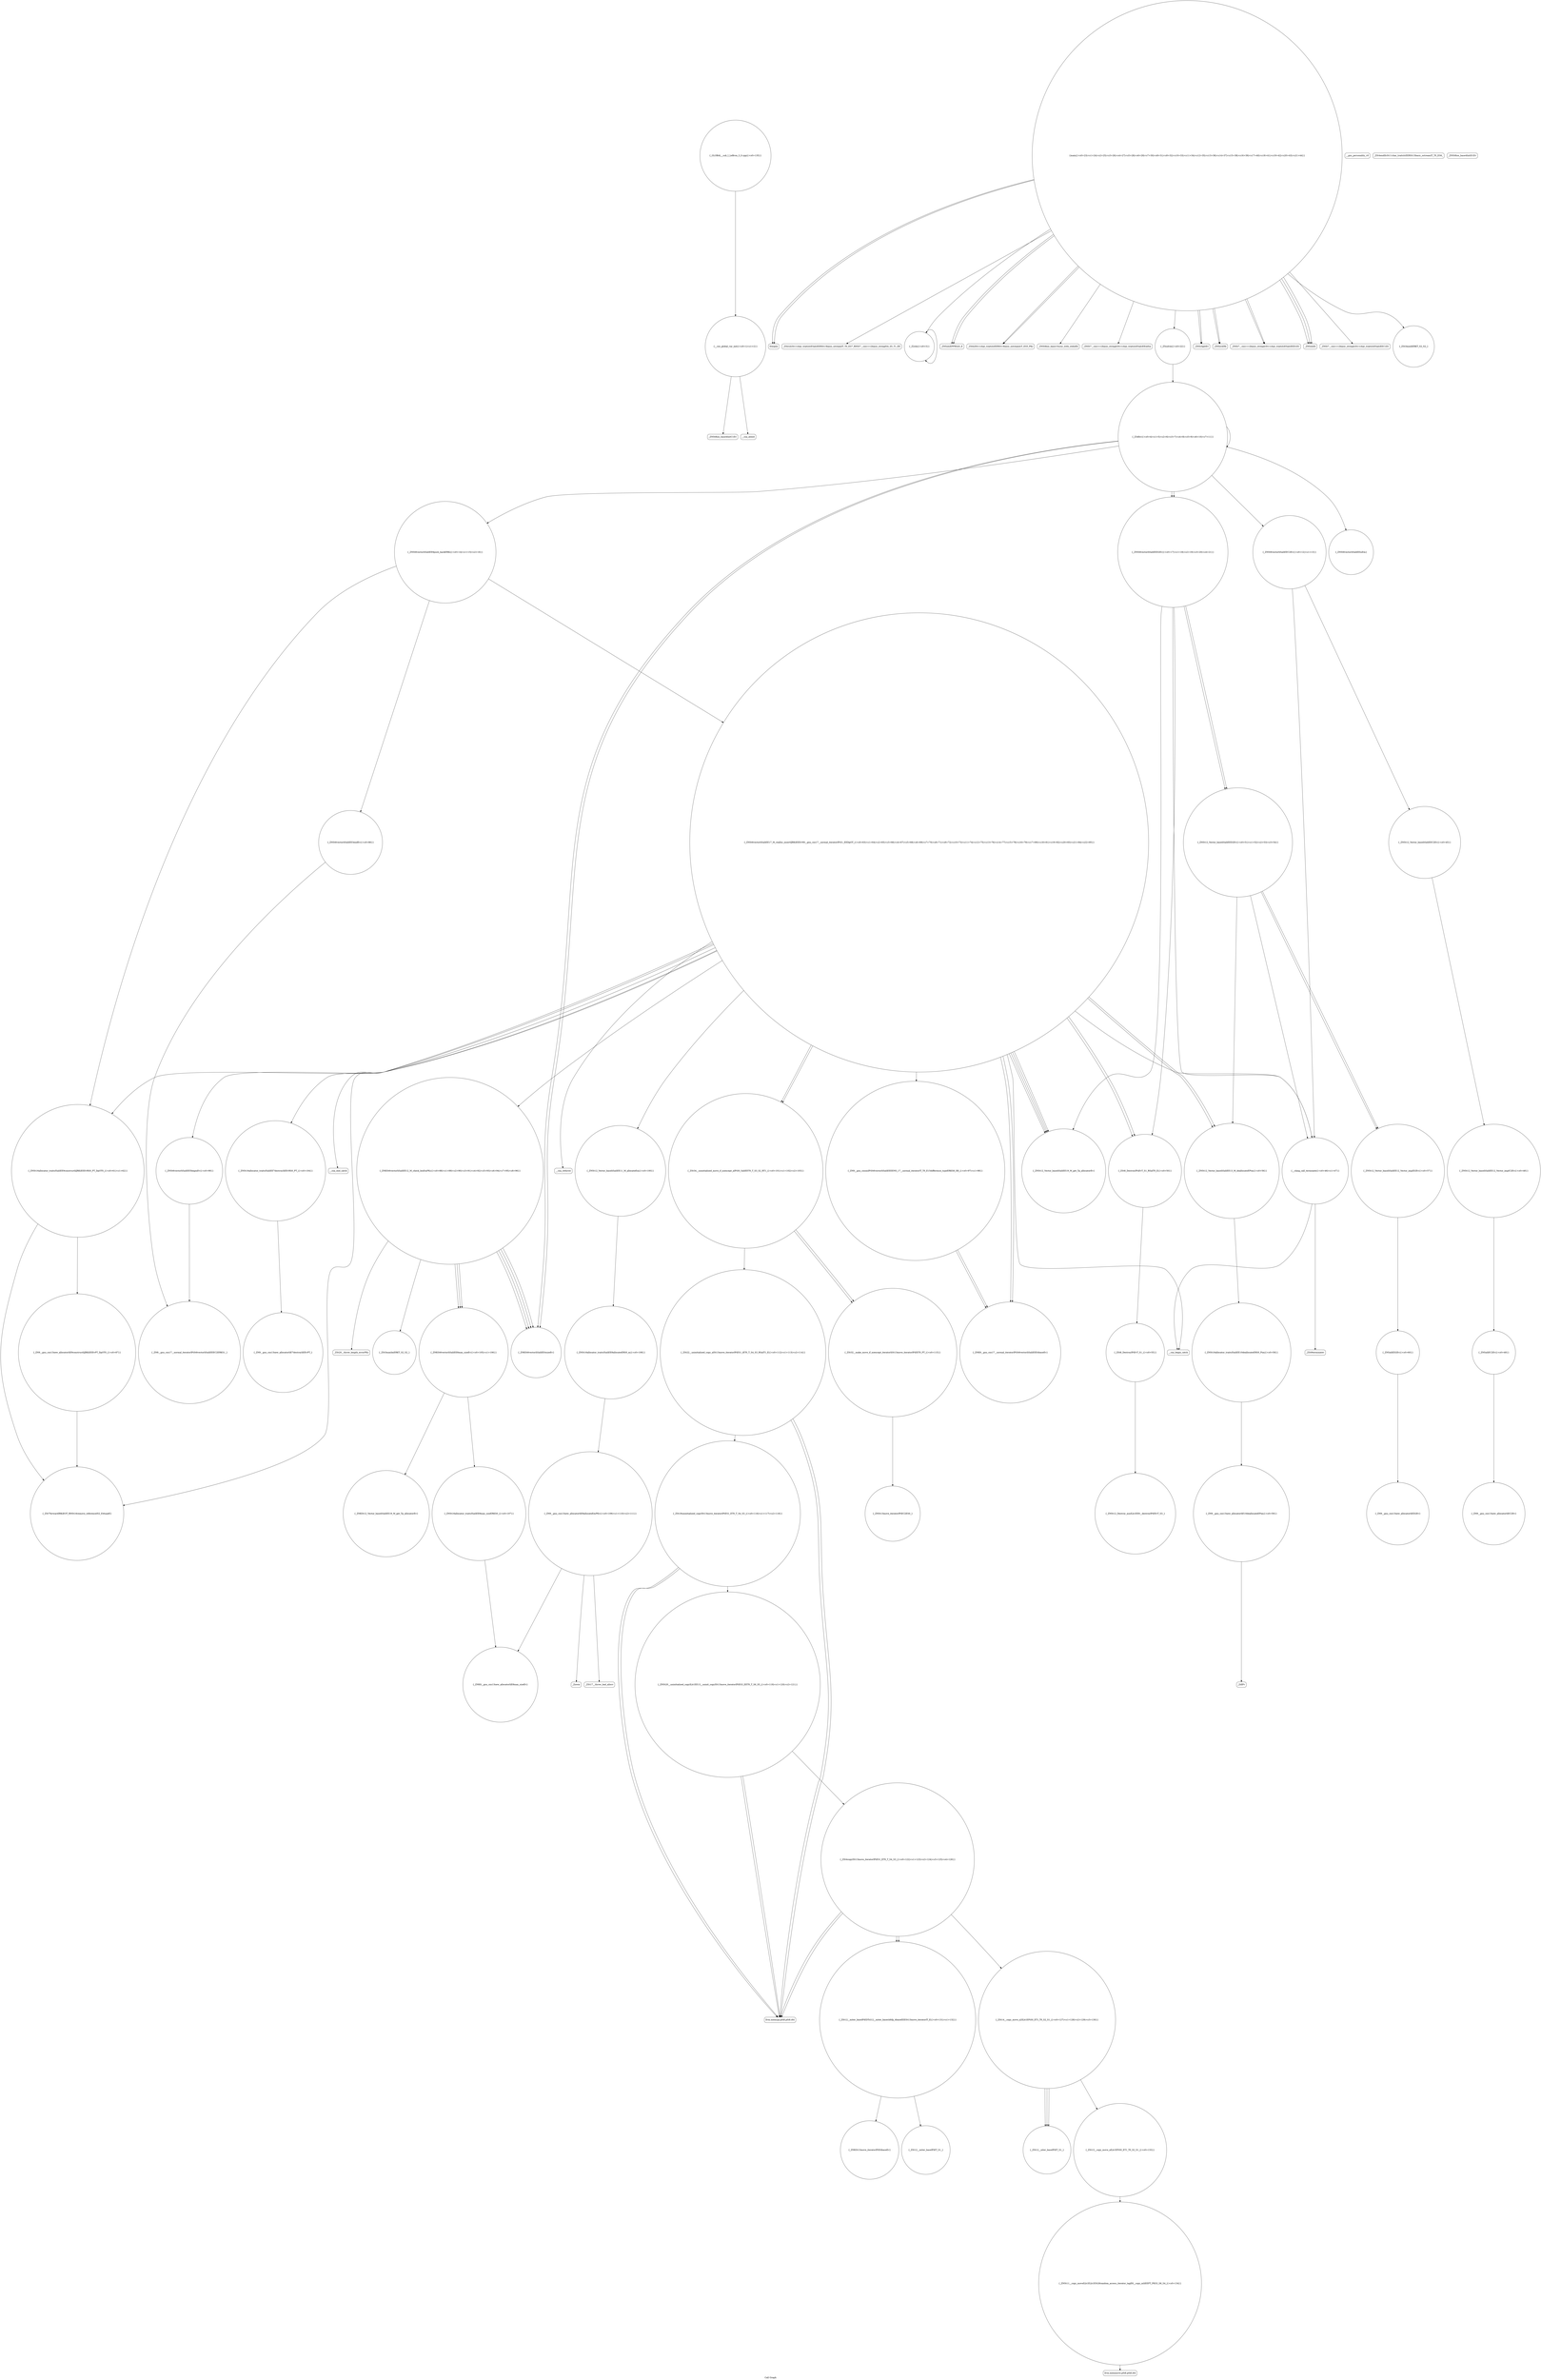 digraph "Call Graph" {
	label="Call Graph";

	Node0x559103a862c0 [shape=record,shape=circle,label="{__cxx_global_var_init|{<s0>1|<s1>2}}"];
	Node0x559103a862c0:s0 -> Node0x559103a86340[color=black];
	Node0x559103a862c0:s1 -> Node0x559103a86440[color=black];
	Node0x559103a87940 [shape=record,shape=circle,label="{_ZN9__gnu_cxx13new_allocatorIiED2Ev}"];
	Node0x559103a86640 [shape=record,shape=circle,label="{_ZNSt6vectorIiSaIiEE9push_backERKi|{<s0>14|<s1>15|<s2>16}}"];
	Node0x559103a86640:s0 -> Node0x559103a879c0[color=black];
	Node0x559103a86640:s1 -> Node0x559103a88ae0[color=black];
	Node0x559103a86640:s2 -> Node0x559103a87a40[color=black];
	Node0x559103a88ce0 [shape=record,shape=circle,label="{_ZN9__gnu_cxxmiIPiSt6vectorIiSaIiEEEENS_17__normal_iteratorIT_T0_E15difference_typeERKS8_SB_|{<s0>97|<s1>98}}"];
	Node0x559103a88ce0:s0 -> Node0x559103a88ee0[color=black];
	Node0x559103a88ce0:s1 -> Node0x559103a88ee0[color=black];
	Node0x559103a869c0 [shape=record,shape=Mrecord,label="{freopen}"];
	Node0x559103a89060 [shape=record,shape=Mrecord,label="{__cxa_end_catch}"];
	Node0x559103a86d40 [shape=record,shape=Mrecord,label="{_ZStrsIcSt11char_traitsIcESaIcEERSt13basic_istreamIT_T0_ES7_RNSt7__cxx1112basic_stringIS4_S5_T1_EE}"];
	Node0x559103a893e0 [shape=record,shape=circle,label="{_ZN9__gnu_cxx17__normal_iteratorIPiSt6vectorIiSaIiEEEC2ERKS1_}"];
	Node0x559103a870c0 [shape=record,shape=circle,label="{__clang_call_terminate|{<s0>46|<s1>47}}"];
	Node0x559103a870c0:s0 -> Node0x559103a87140[color=black];
	Node0x559103a870c0:s1 -> Node0x559103a871c0[color=black];
	Node0x559103a89760 [shape=record,shape=circle,label="{_ZSt18uninitialized_copyISt13move_iteratorIPiES1_ET0_T_S4_S3_|{<s0>116|<s1>117|<s2>118}}"];
	Node0x559103a89760:s0 -> Node0x559103a897e0[color=black];
	Node0x559103a89760:s1 -> Node0x559103a897e0[color=black];
	Node0x559103a89760:s2 -> Node0x559103a89860[color=black];
	Node0x559103a87440 [shape=record,shape=circle,label="{_ZNSt12_Vector_baseIiSaIiEE19_M_get_Tp_allocatorEv}"];
	Node0x559103a89ae0 [shape=record,shape=circle,label="{_ZSt12__niter_baseIPiET_S1_}"];
	Node0x559103a877c0 [shape=record,shape=circle,label="{_ZN9__gnu_cxx13new_allocatorIiE10deallocateEPim|{<s0>59}}"];
	Node0x559103a877c0:s0 -> Node0x559103a87840[color=black];
	Node0x559103a89e60 [shape=record,shape=circle,label="{_GLOBAL__sub_I_LeBron_3_0.cpp|{<s0>135}}"];
	Node0x559103a89e60:s0 -> Node0x559103a862c0[color=black];
	Node0x559103a864c0 [shape=record,shape=circle,label="{_Z2cbi|{<s0>3}}"];
	Node0x559103a864c0:s0 -> Node0x559103a864c0[color=black];
	Node0x559103a88b60 [shape=record,shape=circle,label="{_ZN9__gnu_cxx13new_allocatorIiE9constructIiJRKiEEEvPT_DpOT0_|{<s0>87}}"];
	Node0x559103a88b60:s0 -> Node0x559103a88be0[color=black];
	Node0x559103a86840 [shape=record,shape=circle,label="{_ZNSt6vectorIiSaIiEED2Ev|{<s0>17|<s1>18|<s2>19|<s3>20|<s4>21}}"];
	Node0x559103a86840:s0 -> Node0x559103a87440[color=black];
	Node0x559103a86840:s1 -> Node0x559103a873c0[color=black];
	Node0x559103a86840:s2 -> Node0x559103a874c0[color=black];
	Node0x559103a86840:s3 -> Node0x559103a874c0[color=black];
	Node0x559103a86840:s4 -> Node0x559103a870c0[color=black];
	Node0x559103a88ee0 [shape=record,shape=circle,label="{_ZNK9__gnu_cxx17__normal_iteratorIPiSt6vectorIiSaIiEEE4baseEv}"];
	Node0x559103a86bc0 [shape=record,shape=Mrecord,label="{_ZNSolsEPFRSoS_E}"];
	Node0x559103a89260 [shape=record,shape=circle,label="{_ZNSt16allocator_traitsISaIiEE8max_sizeERKS0_|{<s0>107}}"];
	Node0x559103a89260:s0 -> Node0x559103a89360[color=black];
	Node0x559103a86f40 [shape=record,shape=Mrecord,label="{_ZStlsISt11char_traitsIcEERSt13basic_ostreamIcT_ES5_PKc}"];
	Node0x559103a895e0 [shape=record,shape=Mrecord,label="{_Znwm}"];
	Node0x559103a872c0 [shape=record,shape=circle,label="{_ZNSaIiEC2Ev|{<s0>49}}"];
	Node0x559103a872c0:s0 -> Node0x559103a87340[color=black];
	Node0x559103a89960 [shape=record,shape=circle,label="{_ZSt14__copy_move_a2ILb1EPiS0_ET1_T0_S2_S1_|{<s0>127|<s1>128|<s2>129|<s3>130}}"];
	Node0x559103a89960:s0 -> Node0x559103a89ae0[color=black];
	Node0x559103a89960:s1 -> Node0x559103a89ae0[color=black];
	Node0x559103a89960:s2 -> Node0x559103a89ae0[color=black];
	Node0x559103a89960:s3 -> Node0x559103a89a60[color=black];
	Node0x559103a87640 [shape=record,shape=circle,label="{_ZNSt12_Vector_baseIiSaIiEE13_M_deallocateEPim|{<s0>56}}"];
	Node0x559103a87640:s0 -> Node0x559103a87740[color=black];
	Node0x559103a89ce0 [shape=record,shape=circle,label="{_ZNKSt13move_iteratorIPiE4baseEv}"];
	Node0x559103a86340 [shape=record,shape=Mrecord,label="{_ZNSt8ios_base4InitC1Ev}"];
	Node0x559103a879c0 [shape=record,shape=circle,label="{_ZNSt16allocator_traitsISaIiEE9constructIiJRKiEEEvRS0_PT_DpOT0_|{<s0>61|<s1>62}}"];
	Node0x559103a879c0:s0 -> Node0x559103a88be0[color=black];
	Node0x559103a879c0:s1 -> Node0x559103a88b60[color=black];
	Node0x559103a866c0 [shape=record,shape=Mrecord,label="{__gxx_personality_v0}"];
	Node0x559103a88d60 [shape=record,shape=circle,label="{_ZNSt6vectorIiSaIiEE5beginEv|{<s0>99}}"];
	Node0x559103a88d60:s0 -> Node0x559103a893e0[color=black];
	Node0x559103a86a40 [shape=record,shape=Mrecord,label="{_ZNSt8ios_base15sync_with_stdioEb}"];
	Node0x559103a890e0 [shape=record,shape=circle,label="{_ZNKSt6vectorIiSaIiEE8max_sizeEv|{<s0>105|<s1>106}}"];
	Node0x559103a890e0:s0 -> Node0x559103a892e0[color=black];
	Node0x559103a890e0:s1 -> Node0x559103a89260[color=black];
	Node0x559103a86dc0 [shape=record,shape=Mrecord,label="{_ZNSt7__cxx1112basic_stringIcSt11char_traitsIcESaIcEEixEm}"];
	Node0x559103a89460 [shape=record,shape=circle,label="{_ZNSt16allocator_traitsISaIiEE8allocateERS0_m|{<s0>108}}"];
	Node0x559103a89460:s0 -> Node0x559103a894e0[color=black];
	Node0x559103a87140 [shape=record,shape=Mrecord,label="{__cxa_begin_catch}"];
	Node0x559103a897e0 [shape=record,shape=Mrecord,label="{llvm.memcpy.p0i8.p0i8.i64}"];
	Node0x559103a874c0 [shape=record,shape=circle,label="{_ZNSt12_Vector_baseIiSaIiEED2Ev|{<s0>51|<s1>52|<s2>53|<s3>54}}"];
	Node0x559103a874c0:s0 -> Node0x559103a87640[color=black];
	Node0x559103a874c0:s1 -> Node0x559103a876c0[color=black];
	Node0x559103a874c0:s2 -> Node0x559103a876c0[color=black];
	Node0x559103a874c0:s3 -> Node0x559103a870c0[color=black];
	Node0x559103a89b60 [shape=record,shape=circle,label="{_ZNSt11__copy_moveILb1ELb1ESt26random_access_iterator_tagE8__copy_mIiEEPT_PKS3_S6_S4_|{<s0>134}}"];
	Node0x559103a89b60:s0 -> Node0x559103a89be0[color=black];
	Node0x559103a87840 [shape=record,shape=Mrecord,label="{_ZdlPv}"];
	Node0x559103a86540 [shape=record,shape=circle,label="{_Z3dfsv|{<s0>4|<s1>5|<s2>6|<s3>7|<s4>8|<s5>9|<s6>10|<s7>11}}"];
	Node0x559103a86540:s0 -> Node0x559103a865c0[color=black];
	Node0x559103a86540:s1 -> Node0x559103a86640[color=black];
	Node0x559103a86540:s2 -> Node0x559103a86840[color=black];
	Node0x559103a86540:s3 -> Node0x559103a86740[color=black];
	Node0x559103a86540:s4 -> Node0x559103a86740[color=black];
	Node0x559103a86540:s5 -> Node0x559103a867c0[color=black];
	Node0x559103a86540:s6 -> Node0x559103a86540[color=black];
	Node0x559103a86540:s7 -> Node0x559103a86840[color=black];
	Node0x559103a88be0 [shape=record,shape=circle,label="{_ZSt7forwardIRKiEOT_RNSt16remove_referenceIS2_E4typeE}"];
	Node0x559103a868c0 [shape=record,shape=circle,label="{_Z5solvei|{<s0>22}}"];
	Node0x559103a868c0:s0 -> Node0x559103a86540[color=black];
	Node0x559103a88f60 [shape=record,shape=circle,label="{_ZNSt16allocator_traitsISaIiEE7destroyIiEEvRS0_PT_|{<s0>104}}"];
	Node0x559103a88f60:s0 -> Node0x559103a89de0[color=black];
	Node0x559103a86c40 [shape=record,shape=Mrecord,label="{_ZSt4endlIcSt11char_traitsIcEERSt13basic_ostreamIT_T0_ES6_}"];
	Node0x559103a892e0 [shape=record,shape=circle,label="{_ZNKSt12_Vector_baseIiSaIiEE19_M_get_Tp_allocatorEv}"];
	Node0x559103a86fc0 [shape=record,shape=Mrecord,label="{_ZNSi3getEv}"];
	Node0x559103a89660 [shape=record,shape=circle,label="{_ZSt22__uninitialized_copy_aISt13move_iteratorIPiES1_iET0_T_S4_S3_RSaIT1_E|{<s0>112|<s1>113|<s2>114}}"];
	Node0x559103a89660:s0 -> Node0x559103a897e0[color=black];
	Node0x559103a89660:s1 -> Node0x559103a897e0[color=black];
	Node0x559103a89660:s2 -> Node0x559103a89760[color=black];
	Node0x559103a87340 [shape=record,shape=circle,label="{_ZN9__gnu_cxx13new_allocatorIiEC2Ev}"];
	Node0x559103a899e0 [shape=record,shape=circle,label="{_ZSt12__miter_baseIPiEDTcl12__miter_basecldtfp_4baseEEESt13move_iteratorIT_E|{<s0>131|<s1>132}}"];
	Node0x559103a899e0:s0 -> Node0x559103a89ce0[color=black];
	Node0x559103a899e0:s1 -> Node0x559103a89c60[color=black];
	Node0x559103a876c0 [shape=record,shape=circle,label="{_ZNSt12_Vector_baseIiSaIiEE12_Vector_implD2Ev|{<s0>57}}"];
	Node0x559103a876c0:s0 -> Node0x559103a878c0[color=black];
	Node0x559103a89d60 [shape=record,shape=circle,label="{_ZNSt13move_iteratorIPiEC2ES0_}"];
	Node0x559103a863c0 [shape=record,shape=Mrecord,label="{_ZNSt8ios_base4InitD1Ev}"];
	Node0x559103a87a40 [shape=record,shape=circle,label="{_ZNSt6vectorIiSaIiEE17_M_realloc_insertIJRKiEEEvN9__gnu_cxx17__normal_iteratorIPiS1_EEDpOT_|{<s0>63|<s1>64|<s2>65|<s3>66|<s4>67|<s5>68|<s6>69|<s7>70|<s8>71|<s9>72|<s10>73|<s11>74|<s12>75|<s13>76|<s14>77|<s15>78|<s16>79|<s17>80|<s18>81|<s19>82|<s20>83|<s21>84|<s22>85}}"];
	Node0x559103a87a40:s0 -> Node0x559103a88c60[color=black];
	Node0x559103a87a40:s1 -> Node0x559103a88d60[color=black];
	Node0x559103a87a40:s2 -> Node0x559103a88ce0[color=black];
	Node0x559103a87a40:s3 -> Node0x559103a88de0[color=black];
	Node0x559103a87a40:s4 -> Node0x559103a88be0[color=black];
	Node0x559103a87a40:s5 -> Node0x559103a879c0[color=black];
	Node0x559103a87a40:s6 -> Node0x559103a88ee0[color=black];
	Node0x559103a87a40:s7 -> Node0x559103a87440[color=black];
	Node0x559103a87a40:s8 -> Node0x559103a88e60[color=black];
	Node0x559103a87a40:s9 -> Node0x559103a88ee0[color=black];
	Node0x559103a87a40:s10 -> Node0x559103a87440[color=black];
	Node0x559103a87a40:s11 -> Node0x559103a88e60[color=black];
	Node0x559103a87a40:s12 -> Node0x559103a87140[color=black];
	Node0x559103a87a40:s13 -> Node0x559103a88f60[color=black];
	Node0x559103a87a40:s14 -> Node0x559103a89060[color=black];
	Node0x559103a87a40:s15 -> Node0x559103a87440[color=black];
	Node0x559103a87a40:s16 -> Node0x559103a873c0[color=black];
	Node0x559103a87a40:s17 -> Node0x559103a87640[color=black];
	Node0x559103a87a40:s18 -> Node0x559103a88fe0[color=black];
	Node0x559103a87a40:s19 -> Node0x559103a87440[color=black];
	Node0x559103a87a40:s20 -> Node0x559103a873c0[color=black];
	Node0x559103a87a40:s21 -> Node0x559103a87640[color=black];
	Node0x559103a87a40:s22 -> Node0x559103a870c0[color=black];
	Node0x559103a86740 [shape=record,shape=circle,label="{_ZNKSt6vectorIiSaIiEE4sizeEv}"];
	Node0x559103a88de0 [shape=record,shape=circle,label="{_ZNSt12_Vector_baseIiSaIiEE11_M_allocateEm|{<s0>100}}"];
	Node0x559103a88de0:s0 -> Node0x559103a89460[color=black];
	Node0x559103a86ac0 [shape=record,shape=Mrecord,label="{_ZNSirsERi}"];
	Node0x559103a89160 [shape=record,shape=Mrecord,label="{_ZSt20__throw_length_errorPKc}"];
	Node0x559103a86e40 [shape=record,shape=Mrecord,label="{_ZNSt7__cxx1112basic_stringIcSt11char_traitsIcESaIcEED1Ev}"];
	Node0x559103a894e0 [shape=record,shape=circle,label="{_ZN9__gnu_cxx13new_allocatorIiE8allocateEmPKv|{<s0>109|<s1>110|<s2>111}}"];
	Node0x559103a894e0:s0 -> Node0x559103a89360[color=black];
	Node0x559103a894e0:s1 -> Node0x559103a89560[color=black];
	Node0x559103a894e0:s2 -> Node0x559103a895e0[color=black];
	Node0x559103a871c0 [shape=record,shape=Mrecord,label="{_ZSt9terminatev}"];
	Node0x559103a89860 [shape=record,shape=circle,label="{_ZNSt20__uninitialized_copyILb1EE13__uninit_copyISt13move_iteratorIPiES3_EET0_T_S6_S5_|{<s0>119|<s1>120|<s2>121}}"];
	Node0x559103a89860:s0 -> Node0x559103a897e0[color=black];
	Node0x559103a89860:s1 -> Node0x559103a897e0[color=black];
	Node0x559103a89860:s2 -> Node0x559103a898e0[color=black];
	Node0x559103a87540 [shape=record,shape=circle,label="{_ZSt8_DestroyIPiEvT_S1_|{<s0>55}}"];
	Node0x559103a87540:s0 -> Node0x559103a875c0[color=black];
	Node0x559103a89be0 [shape=record,shape=Mrecord,label="{llvm.memmove.p0i8.p0i8.i64}"];
	Node0x559103a878c0 [shape=record,shape=circle,label="{_ZNSaIiED2Ev|{<s0>60}}"];
	Node0x559103a878c0:s0 -> Node0x559103a87940[color=black];
	Node0x559103a865c0 [shape=record,shape=circle,label="{_ZNSt6vectorIiSaIiEEC2Ev|{<s0>12|<s1>13}}"];
	Node0x559103a865c0:s0 -> Node0x559103a87040[color=black];
	Node0x559103a865c0:s1 -> Node0x559103a870c0[color=black];
	Node0x559103a88c60 [shape=record,shape=circle,label="{_ZNKSt6vectorIiSaIiEE12_M_check_lenEmPKc|{<s0>88|<s1>89|<s2>90|<s3>91|<s4>92|<s5>93|<s6>94|<s7>95|<s8>96}}"];
	Node0x559103a88c60:s0 -> Node0x559103a890e0[color=black];
	Node0x559103a88c60:s1 -> Node0x559103a86740[color=black];
	Node0x559103a88c60:s2 -> Node0x559103a89160[color=black];
	Node0x559103a88c60:s3 -> Node0x559103a86740[color=black];
	Node0x559103a88c60:s4 -> Node0x559103a86740[color=black];
	Node0x559103a88c60:s5 -> Node0x559103a891e0[color=black];
	Node0x559103a88c60:s6 -> Node0x559103a86740[color=black];
	Node0x559103a88c60:s7 -> Node0x559103a890e0[color=black];
	Node0x559103a88c60:s8 -> Node0x559103a890e0[color=black];
	Node0x559103a86940 [shape=record,shape=circle,label="{main|{<s0>23|<s1>24|<s2>25|<s3>26|<s4>27|<s5>28|<s6>29|<s7>30|<s8>31|<s9>32|<s10>33|<s11>34|<s12>35|<s13>36|<s14>37|<s15>38|<s16>39|<s17>40|<s18>41|<s19>42|<s20>43|<s21>44}}"];
	Node0x559103a86940:s0 -> Node0x559103a869c0[color=black];
	Node0x559103a86940:s1 -> Node0x559103a869c0[color=black];
	Node0x559103a86940:s2 -> Node0x559103a86a40[color=black];
	Node0x559103a86940:s3 -> Node0x559103a86ac0[color=black];
	Node0x559103a86940:s4 -> Node0x559103a86b40[color=black];
	Node0x559103a86940:s5 -> Node0x559103a86bc0[color=black];
	Node0x559103a86940:s6 -> Node0x559103a86ac0[color=black];
	Node0x559103a86940:s7 -> Node0x559103a86cc0[color=black];
	Node0x559103a86940:s8 -> Node0x559103a86d40[color=black];
	Node0x559103a86940:s9 -> Node0x559103a86dc0[color=black];
	Node0x559103a86940:s10 -> Node0x559103a86e40[color=black];
	Node0x559103a86940:s11 -> Node0x559103a86e40[color=black];
	Node0x559103a86940:s12 -> Node0x559103a868c0[color=black];
	Node0x559103a86940:s13 -> Node0x559103a864c0[color=black];
	Node0x559103a86940:s14 -> Node0x559103a86ec0[color=black];
	Node0x559103a86940:s15 -> Node0x559103a86f40[color=black];
	Node0x559103a86940:s16 -> Node0x559103a86b40[color=black];
	Node0x559103a86940:s17 -> Node0x559103a86f40[color=black];
	Node0x559103a86940:s18 -> Node0x559103a86b40[color=black];
	Node0x559103a86940:s19 -> Node0x559103a86bc0[color=black];
	Node0x559103a86940:s20 -> Node0x559103a86fc0[color=black];
	Node0x559103a86940:s21 -> Node0x559103a86fc0[color=black];
	Node0x559103a88fe0 [shape=record,shape=Mrecord,label="{__cxa_rethrow}"];
	Node0x559103a86cc0 [shape=record,shape=Mrecord,label="{_ZNSt7__cxx1112basic_stringIcSt11char_traitsIcESaIcEEC1Ev}"];
	Node0x559103a89360 [shape=record,shape=circle,label="{_ZNK9__gnu_cxx13new_allocatorIiE8max_sizeEv}"];
	Node0x559103a87040 [shape=record,shape=circle,label="{_ZNSt12_Vector_baseIiSaIiEEC2Ev|{<s0>45}}"];
	Node0x559103a87040:s0 -> Node0x559103a87240[color=black];
	Node0x559103a896e0 [shape=record,shape=circle,label="{_ZSt32__make_move_if_noexcept_iteratorIiSt13move_iteratorIPiEET0_PT_|{<s0>115}}"];
	Node0x559103a896e0:s0 -> Node0x559103a89d60[color=black];
	Node0x559103a873c0 [shape=record,shape=circle,label="{_ZSt8_DestroyIPiiEvT_S1_RSaIT0_E|{<s0>50}}"];
	Node0x559103a873c0:s0 -> Node0x559103a87540[color=black];
	Node0x559103a89a60 [shape=record,shape=circle,label="{_ZSt13__copy_move_aILb1EPiS0_ET1_T0_S2_S1_|{<s0>133}}"];
	Node0x559103a89a60:s0 -> Node0x559103a89b60[color=black];
	Node0x559103a87740 [shape=record,shape=circle,label="{_ZNSt16allocator_traitsISaIiEE10deallocateERS0_Pim|{<s0>58}}"];
	Node0x559103a87740:s0 -> Node0x559103a877c0[color=black];
	Node0x559103a89de0 [shape=record,shape=circle,label="{_ZN9__gnu_cxx13new_allocatorIiE7destroyIiEEvPT_}"];
	Node0x559103a86440 [shape=record,shape=Mrecord,label="{__cxa_atexit}"];
	Node0x559103a88ae0 [shape=record,shape=circle,label="{_ZNSt6vectorIiSaIiEE3endEv|{<s0>86}}"];
	Node0x559103a88ae0:s0 -> Node0x559103a893e0[color=black];
	Node0x559103a867c0 [shape=record,shape=circle,label="{_ZNSt6vectorIiSaIiEEixEm}"];
	Node0x559103a88e60 [shape=record,shape=circle,label="{_ZSt34__uninitialized_move_if_noexcept_aIPiS0_SaIiEET0_T_S3_S2_RT1_|{<s0>101|<s1>102|<s2>103}}"];
	Node0x559103a88e60:s0 -> Node0x559103a896e0[color=black];
	Node0x559103a88e60:s1 -> Node0x559103a896e0[color=black];
	Node0x559103a88e60:s2 -> Node0x559103a89660[color=black];
	Node0x559103a86b40 [shape=record,shape=Mrecord,label="{_ZNSolsEi}"];
	Node0x559103a891e0 [shape=record,shape=circle,label="{_ZSt3maxImERKT_S2_S2_}"];
	Node0x559103a86ec0 [shape=record,shape=circle,label="{_ZSt3minIiERKT_S2_S2_}"];
	Node0x559103a89560 [shape=record,shape=Mrecord,label="{_ZSt17__throw_bad_allocv}"];
	Node0x559103a87240 [shape=record,shape=circle,label="{_ZNSt12_Vector_baseIiSaIiEE12_Vector_implC2Ev|{<s0>48}}"];
	Node0x559103a87240:s0 -> Node0x559103a872c0[color=black];
	Node0x559103a898e0 [shape=record,shape=circle,label="{_ZSt4copyISt13move_iteratorIPiES1_ET0_T_S4_S3_|{<s0>122|<s1>123|<s2>124|<s3>125|<s4>126}}"];
	Node0x559103a898e0:s0 -> Node0x559103a897e0[color=black];
	Node0x559103a898e0:s1 -> Node0x559103a899e0[color=black];
	Node0x559103a898e0:s2 -> Node0x559103a897e0[color=black];
	Node0x559103a898e0:s3 -> Node0x559103a899e0[color=black];
	Node0x559103a898e0:s4 -> Node0x559103a89960[color=black];
	Node0x559103a875c0 [shape=record,shape=circle,label="{_ZNSt12_Destroy_auxILb1EE9__destroyIPiEEvT_S3_}"];
	Node0x559103a89c60 [shape=record,shape=circle,label="{_ZSt12__miter_baseIPiET_S1_}"];
}
